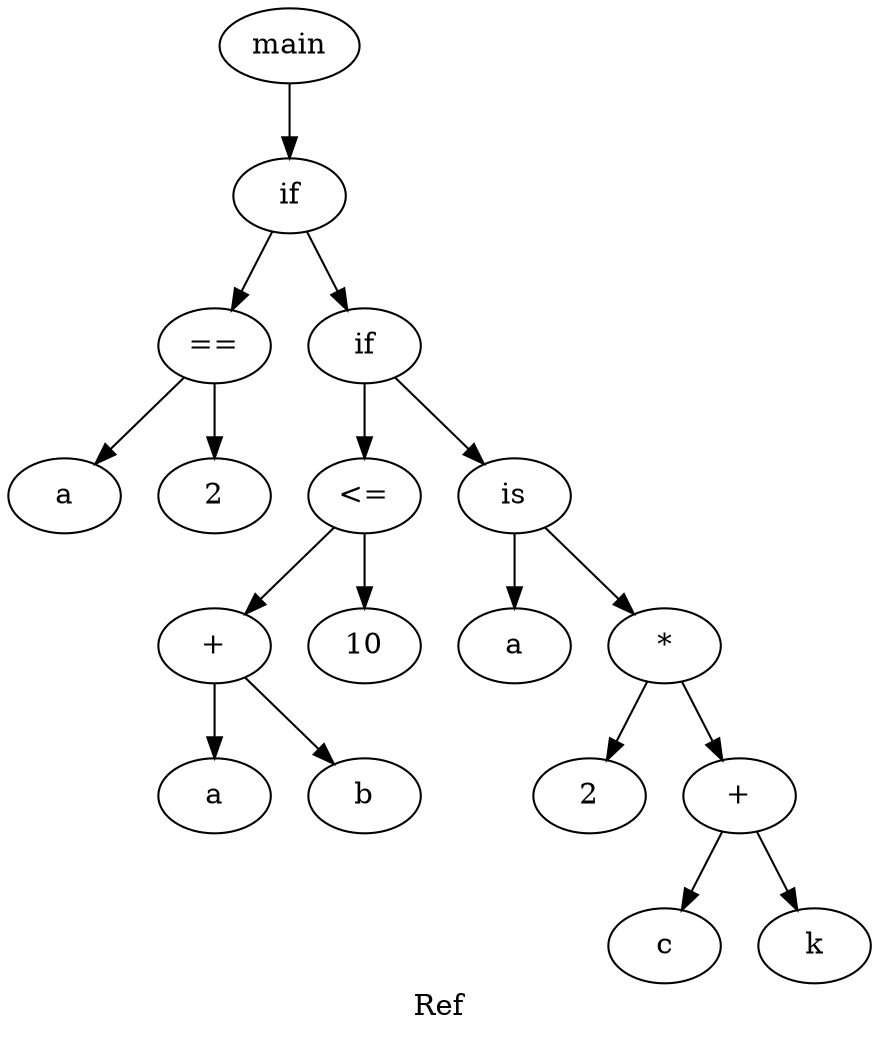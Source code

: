 digraph grafo {
  label="Ref";
  88167088652352 [ label="main" ];
  88167088652352 -> 88167088652544;
  88167088652544 [ label="if" ];
  88167088652544 -> 88167088652496;
  88167088652496 [ label="==" ];
  88167088652496 -> 88167088652400;
  88167088652400 [ label="a" ];
  88167088652496 -> 88167088652448;
  88167088652448 [ label="2" ];
  88167088652544 -> 88167088652832;
  88167088652832 [ label="if" ];
  88167088652832 -> 88167088652784;
  88167088652784 [ label="<=" ];
  88167088652784 -> 88167088652688;
  88167088652688 [ label="+" ];
  88167088652688 -> 88167088652592;
  88167088652592 [ label="a" ];
  88167088652688 -> 88167088652640;
  88167088652640 [ label="b" ];
  88167088652784 -> 88167088652736;
  88167088652736 [ label="10" ];
  88167088652832 -> 88167088653168;
  88167088653168 [ label="is" ];
  88167088653168 -> 88167088653120;
  88167088653120 [ label="a" ];
  88167088653168 -> 88167088653072;
  88167088653072 [ label="*" ];
  88167088653072 -> 88167088652880;
  88167088652880 [ label="2" ];
  88167088653072 -> 88167088653024;
  88167088653024 [ label="+" ];
  88167088653024 -> 88167088652928;
  88167088652928 [ label="c" ];
  88167088653024 -> 88167088652976;
  88167088652976 [ label="k" ];
}
